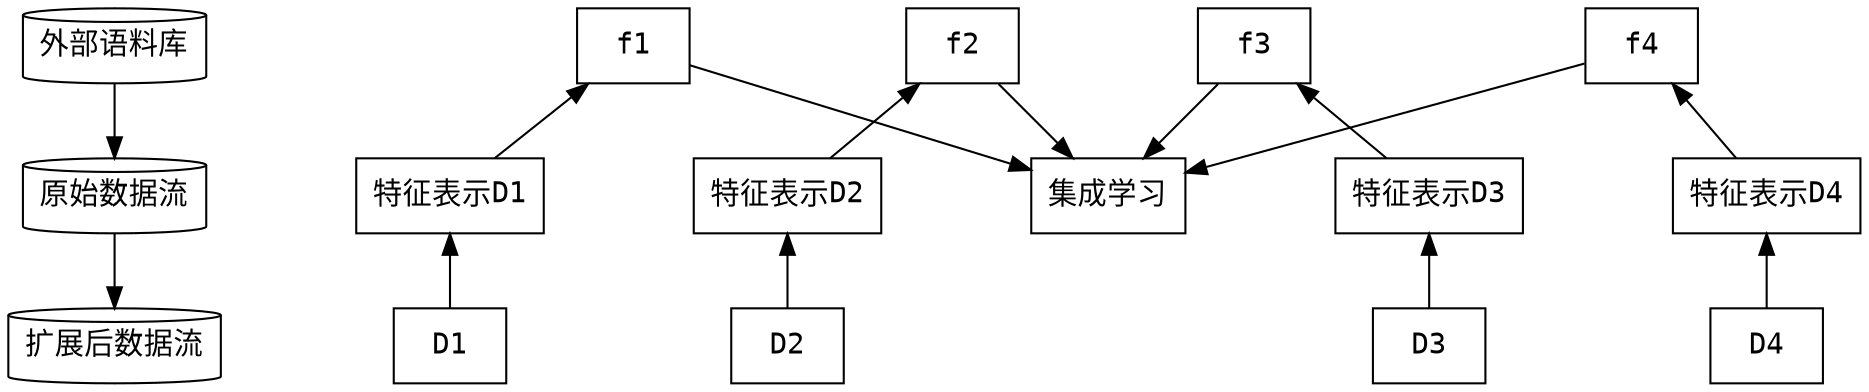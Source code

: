 digraph hierarchy {

   nodesep=1.0 // increases the separation between nodes
//   size="100,100"
   node [color=Black,fontname=Courier,shape=box] //All nodes will this shape and colour
   edge [color=Black] //All the lines look like this

   外部语料库 [shape=cylinder]
   原始数据流 [shape=cylinder]
   扩展后数据流 [shape=cylinder]   
   集成学习[shape=normal]
   外部语料库->原始数据流
   原始数据流->扩展后数据流
   
   f1->特征表示D1[dir=back]
   特征表示D1->D1[dir=back]

   f2->特征表示D2[dir=back]
   特征表示D2->D2[dir=back]

   f3->特征表示D3[dir=back]
   特征表示D3->D3[dir=back]

   f4->特征表示D4[dir=back]
   特征表示D4->D4[dir=back]

   f1->集成学习
   f2->集成学习
   f3->集成学习
   f4->集成学习
   
 //   { rank=same D1 D2 D3 D4}
 // { rank=same 特征选择D1 特征选择D2 特征选择D3 特征选择D4}   

   // BusinessManager->ITManager
   // {rank=same;ITManager Teacher1 Teacher2}  // Put them on the same level
}


